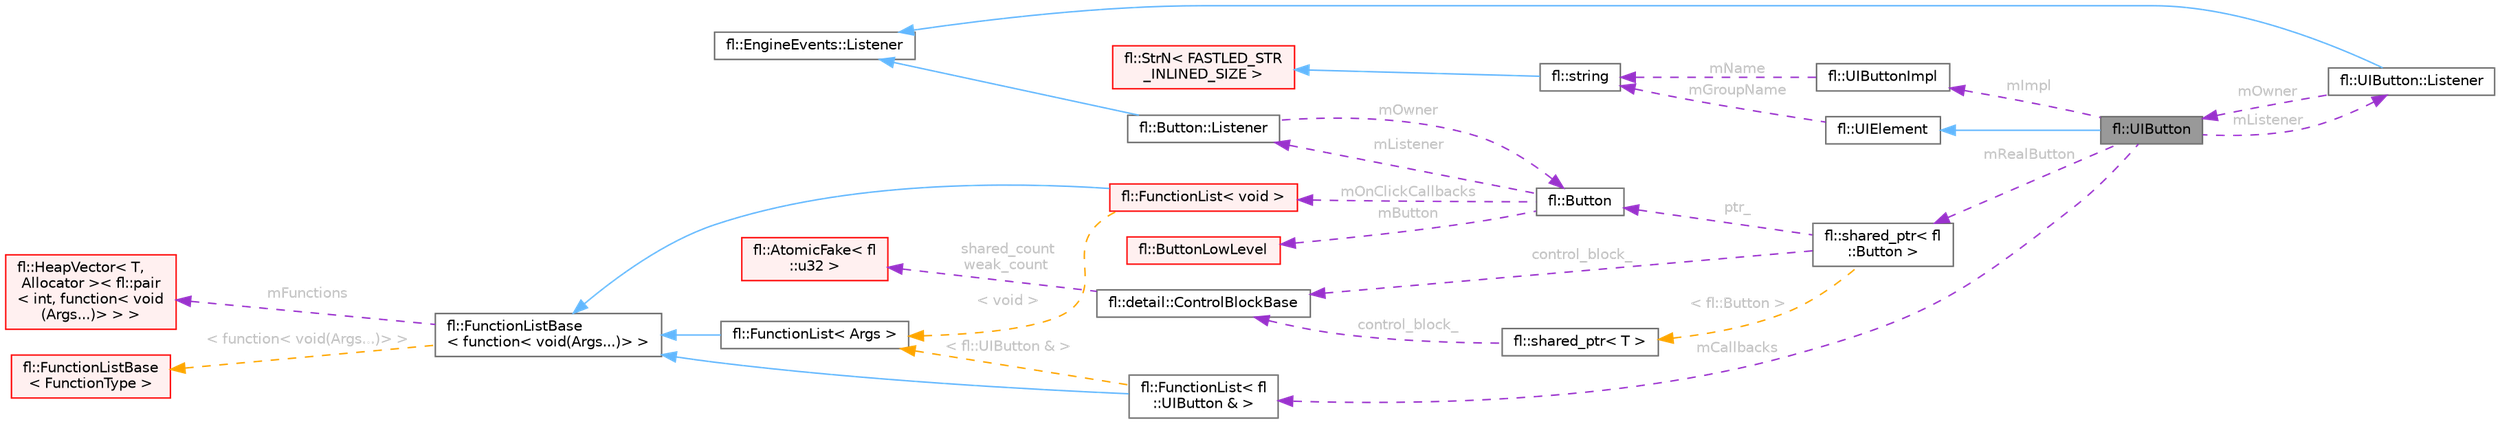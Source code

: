digraph "fl::UIButton"
{
 // INTERACTIVE_SVG=YES
 // LATEX_PDF_SIZE
  bgcolor="transparent";
  edge [fontname=Helvetica,fontsize=10,labelfontname=Helvetica,labelfontsize=10];
  node [fontname=Helvetica,fontsize=10,shape=box,height=0.2,width=0.4];
  rankdir="LR";
  Node1 [id="Node000001",label="fl::UIButton",height=0.2,width=0.4,color="gray40", fillcolor="grey60", style="filled", fontcolor="black",tooltip=" "];
  Node2 -> Node1 [id="edge1_Node000001_Node000002",dir="back",color="steelblue1",style="solid",tooltip=" "];
  Node2 [id="Node000002",label="fl::UIElement",height=0.2,width=0.4,color="gray40", fillcolor="white", style="filled",URL="$df/d7b/classfl_1_1_u_i_element.html",tooltip=" "];
  Node3 -> Node2 [id="edge2_Node000002_Node000003",dir="back",color="darkorchid3",style="dashed",tooltip=" ",label=" mGroupName",fontcolor="grey" ];
  Node3 [id="Node000003",label="fl::string",height=0.2,width=0.4,color="gray40", fillcolor="white", style="filled",URL="$d2/db2/classfl_1_1string.html",tooltip=" "];
  Node4 -> Node3 [id="edge3_Node000003_Node000004",dir="back",color="steelblue1",style="solid",tooltip=" "];
  Node4 [id="Node000004",label="fl::StrN\< FASTLED_STR\l_INLINED_SIZE \>",height=0.2,width=0.4,color="red", fillcolor="#FFF0F0", style="filled",URL="$dc/d96/classfl_1_1_str_n.html",tooltip=" "];
  Node6 -> Node1 [id="edge4_Node000001_Node000006",dir="back",color="darkorchid3",style="dashed",tooltip=" ",label=" mImpl",fontcolor="grey" ];
  Node6 [id="Node000006",label="fl::UIButtonImpl",height=0.2,width=0.4,color="gray40", fillcolor="white", style="filled",URL="$d6/d8d/classfl_1_1_u_i_button_impl.html",tooltip=" "];
  Node3 -> Node6 [id="edge5_Node000006_Node000003",dir="back",color="darkorchid3",style="dashed",tooltip=" ",label=" mName",fontcolor="grey" ];
  Node7 -> Node1 [id="edge6_Node000001_Node000007",dir="back",color="darkorchid3",style="dashed",tooltip=" ",label=" mCallbacks",fontcolor="grey" ];
  Node7 [id="Node000007",label="fl::FunctionList\< fl\l::UIButton & \>",height=0.2,width=0.4,color="gray40", fillcolor="white", style="filled",URL="$d1/d5d/classfl_1_1_function_list.html",tooltip=" "];
  Node8 -> Node7 [id="edge7_Node000007_Node000008",dir="back",color="steelblue1",style="solid",tooltip=" "];
  Node8 [id="Node000008",label="fl::FunctionListBase\l\< function\< void(Args...)\> \>",height=0.2,width=0.4,color="gray40", fillcolor="white", style="filled",URL="$d7/de3/classfl_1_1_function_list_base.html",tooltip=" "];
  Node9 -> Node8 [id="edge8_Node000008_Node000009",dir="back",color="darkorchid3",style="dashed",tooltip=" ",label=" mFunctions",fontcolor="grey" ];
  Node9 [id="Node000009",label="fl::HeapVector\< T,\l Allocator \>\< fl::pair\l\< int, function\< void\l(Args...)\> \> \>",height=0.2,width=0.4,color="red", fillcolor="#FFF0F0", style="filled",URL="$db/ddd/classfl_1_1_heap_vector.html",tooltip=" "];
  Node12 -> Node8 [id="edge9_Node000008_Node000012",dir="back",color="orange",style="dashed",tooltip=" ",label=" \< function\< void(Args...)\> \>",fontcolor="grey" ];
  Node12 [id="Node000012",label="fl::FunctionListBase\l\< FunctionType \>",height=0.2,width=0.4,color="red", fillcolor="#FFF0F0", style="filled",URL="$d7/de3/classfl_1_1_function_list_base.html",tooltip=" "];
  Node14 -> Node7 [id="edge10_Node000007_Node000014",dir="back",color="orange",style="dashed",tooltip=" ",label=" \< fl::UIButton & \>",fontcolor="grey" ];
  Node14 [id="Node000014",label="fl::FunctionList\< Args \>",height=0.2,width=0.4,color="gray40", fillcolor="white", style="filled",URL="$d1/d5d/classfl_1_1_function_list.html",tooltip=" "];
  Node8 -> Node14 [id="edge11_Node000014_Node000008",dir="back",color="steelblue1",style="solid",tooltip=" "];
  Node15 -> Node1 [id="edge12_Node000001_Node000015",dir="back",color="darkorchid3",style="dashed",tooltip=" ",label=" mListener",fontcolor="grey" ];
  Node15 [id="Node000015",label="fl::UIButton::Listener",height=0.2,width=0.4,color="gray40", fillcolor="white", style="filled",URL="$d2/d68/structfl_1_1_u_i_button_1_1_listener.html",tooltip=" "];
  Node16 -> Node15 [id="edge13_Node000015_Node000016",dir="back",color="steelblue1",style="solid",tooltip=" "];
  Node16 [id="Node000016",label="fl::EngineEvents::Listener",height=0.2,width=0.4,color="gray40", fillcolor="white", style="filled",URL="$db/da2/classfl_1_1_engine_events_1_1_listener.html",tooltip=" "];
  Node1 -> Node15 [id="edge14_Node000015_Node000001",dir="back",color="darkorchid3",style="dashed",tooltip=" ",label=" mOwner",fontcolor="grey" ];
  Node17 -> Node1 [id="edge15_Node000001_Node000017",dir="back",color="darkorchid3",style="dashed",tooltip=" ",label=" mRealButton",fontcolor="grey" ];
  Node17 [id="Node000017",label="fl::shared_ptr\< fl\l::Button \>",height=0.2,width=0.4,color="gray40", fillcolor="white", style="filled",URL="$d1/d74/classfl_1_1shared__ptr.html",tooltip=" "];
  Node18 -> Node17 [id="edge16_Node000017_Node000018",dir="back",color="darkorchid3",style="dashed",tooltip=" ",label=" ptr_",fontcolor="grey" ];
  Node18 [id="Node000018",label="fl::Button",height=0.2,width=0.4,color="gray40", fillcolor="white", style="filled",URL="$d3/d85/classfl_1_1_button.html",tooltip=" "];
  Node19 -> Node18 [id="edge17_Node000018_Node000019",dir="back",color="darkorchid3",style="dashed",tooltip=" ",label=" mButton",fontcolor="grey" ];
  Node19 [id="Node000019",label="fl::ButtonLowLevel",height=0.2,width=0.4,color="red", fillcolor="#FFF0F0", style="filled",URL="$dd/d6e/classfl_1_1_button_low_level.html",tooltip=" "];
  Node21 -> Node18 [id="edge18_Node000018_Node000021",dir="back",color="darkorchid3",style="dashed",tooltip=" ",label=" mListener",fontcolor="grey" ];
  Node21 [id="Node000021",label="fl::Button::Listener",height=0.2,width=0.4,color="gray40", fillcolor="white", style="filled",URL="$da/d31/structfl_1_1_button_1_1_listener.html",tooltip=" "];
  Node16 -> Node21 [id="edge19_Node000021_Node000016",dir="back",color="steelblue1",style="solid",tooltip=" "];
  Node18 -> Node21 [id="edge20_Node000021_Node000018",dir="back",color="darkorchid3",style="dashed",tooltip=" ",label=" mOwner",fontcolor="grey" ];
  Node22 -> Node18 [id="edge21_Node000018_Node000022",dir="back",color="darkorchid3",style="dashed",tooltip=" ",label=" mOnClickCallbacks",fontcolor="grey" ];
  Node22 [id="Node000022",label="fl::FunctionList\< void \>",height=0.2,width=0.4,color="red", fillcolor="#FFF0F0", style="filled",URL="$d9/df5/classfl_1_1_function_list_3_01void_01_4.html",tooltip=" "];
  Node8 -> Node22 [id="edge22_Node000022_Node000008",dir="back",color="steelblue1",style="solid",tooltip=" "];
  Node14 -> Node22 [id="edge23_Node000022_Node000014",dir="back",color="orange",style="dashed",tooltip=" ",label=" \< void \>",fontcolor="grey" ];
  Node25 -> Node17 [id="edge24_Node000017_Node000025",dir="back",color="darkorchid3",style="dashed",tooltip=" ",label=" control_block_",fontcolor="grey" ];
  Node25 [id="Node000025",label="fl::detail::ControlBlockBase",height=0.2,width=0.4,color="gray40", fillcolor="white", style="filled",URL="$d4/dc0/structfl_1_1detail_1_1_control_block_base.html",tooltip=" "];
  Node26 -> Node25 [id="edge25_Node000025_Node000026",dir="back",color="darkorchid3",style="dashed",tooltip=" ",label=" shared_count\nweak_count",fontcolor="grey" ];
  Node26 [id="Node000026",label="fl::AtomicFake\< fl\l::u32 \>",height=0.2,width=0.4,color="red", fillcolor="#FFF0F0", style="filled",URL="$da/d98/classfl_1_1_atomic_fake.html",tooltip=" "];
  Node28 -> Node17 [id="edge26_Node000017_Node000028",dir="back",color="orange",style="dashed",tooltip=" ",label=" \< fl::Button \>",fontcolor="grey" ];
  Node28 [id="Node000028",label="fl::shared_ptr\< T \>",height=0.2,width=0.4,color="gray40", fillcolor="white", style="filled",URL="$d1/d74/classfl_1_1shared__ptr.html",tooltip=" "];
  Node25 -> Node28 [id="edge27_Node000028_Node000025",dir="back",color="darkorchid3",style="dashed",tooltip=" ",label=" control_block_",fontcolor="grey" ];
}
